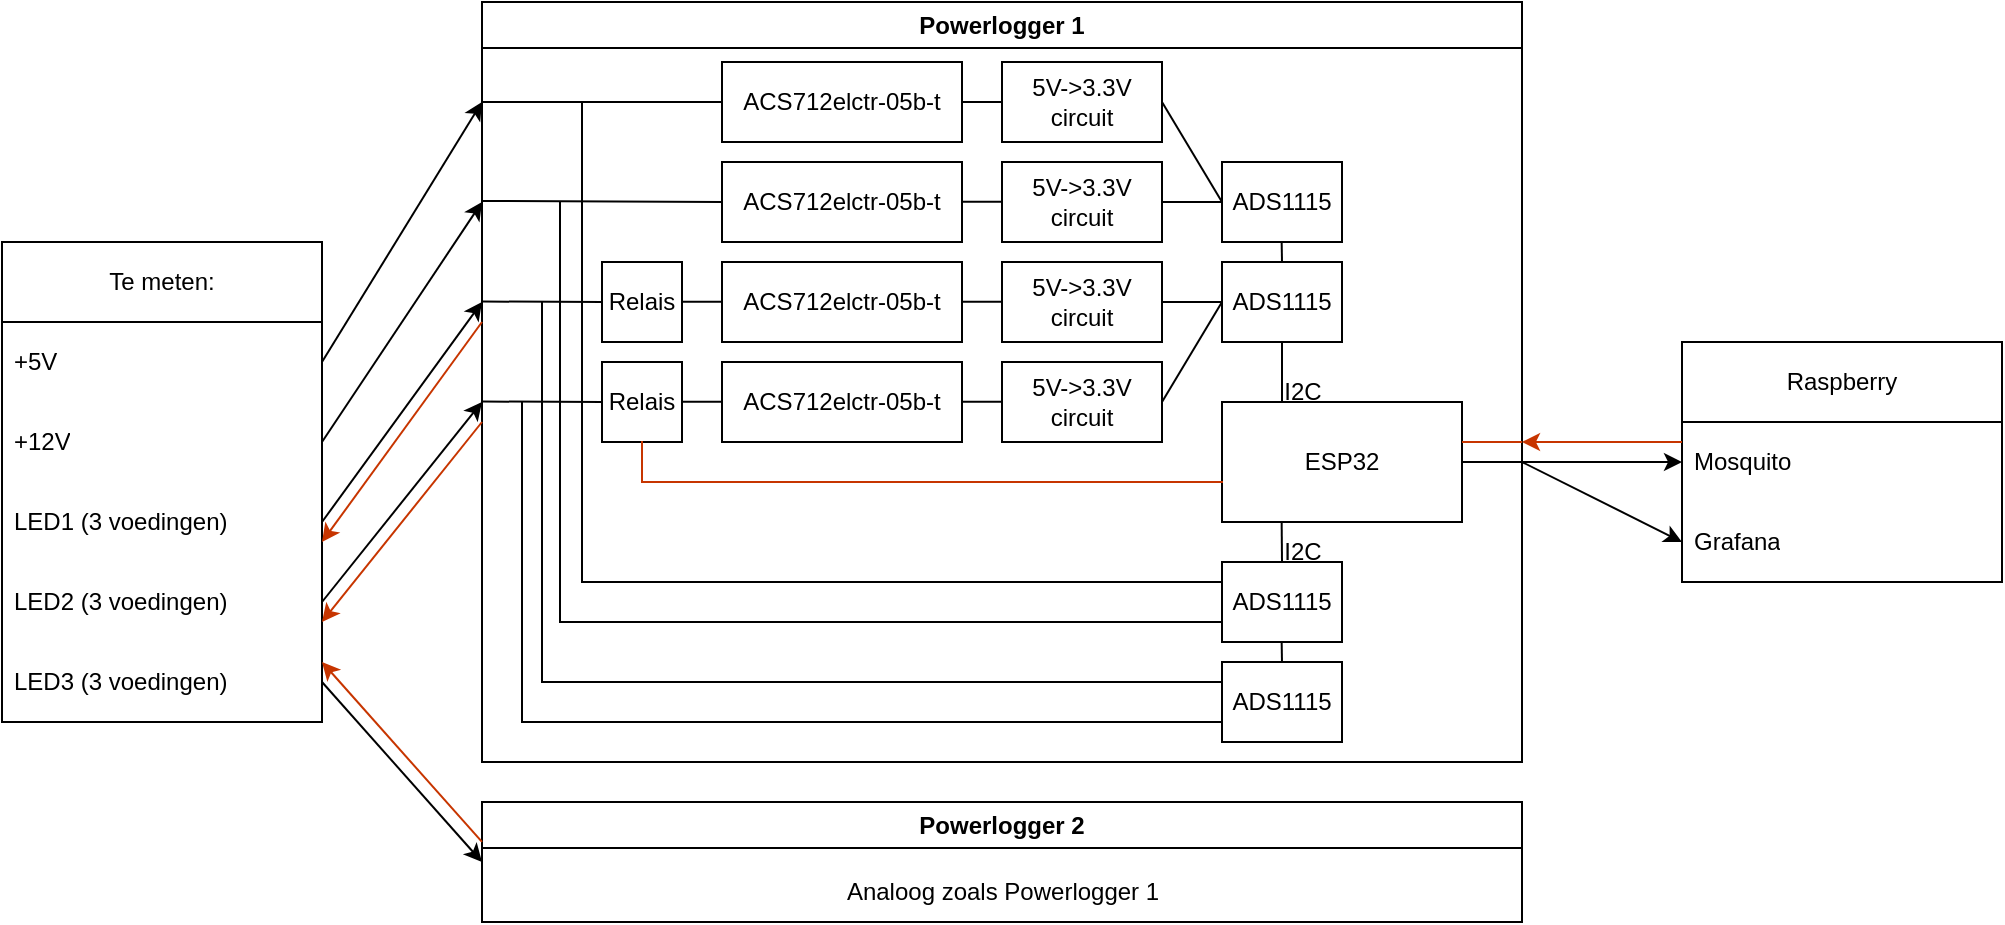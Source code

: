<mxfile version="20.8.16" type="device" pages="2"><diagram name="Pagina-1" id="RGqy23YdHGkljSTFHFan"><mxGraphModel dx="1195" dy="697" grid="0" gridSize="10" guides="1" tooltips="1" connect="1" arrows="1" fold="1" page="1" pageScale="1" pageWidth="1169" pageHeight="827" math="0" shadow="0"><root><mxCell id="0"/><mxCell id="1" parent="0"/><mxCell id="JVjxeGVBL9l6ToArME9A-2" value="Te meten:" style="swimlane;fontStyle=0;childLayout=stackLayout;horizontal=1;startSize=40;horizontalStack=0;resizeParent=1;resizeParentMax=0;resizeLast=0;collapsible=1;marginBottom=0;whiteSpace=wrap;html=1;" vertex="1" parent="1"><mxGeometry x="40" y="160" width="160" height="240" as="geometry"/></mxCell><mxCell id="JVjxeGVBL9l6ToArME9A-3" value="+5V" style="text;strokeColor=none;fillColor=none;align=left;verticalAlign=middle;spacingLeft=4;spacingRight=4;overflow=hidden;points=[[0,0.5],[1,0.5]];portConstraint=eastwest;rotatable=0;whiteSpace=wrap;html=1;" vertex="1" parent="JVjxeGVBL9l6ToArME9A-2"><mxGeometry y="40" width="160" height="40" as="geometry"/></mxCell><mxCell id="JVjxeGVBL9l6ToArME9A-8" value="+12V" style="text;strokeColor=none;fillColor=none;align=left;verticalAlign=middle;spacingLeft=4;spacingRight=4;overflow=hidden;points=[[0,0.5],[1,0.5]];portConstraint=eastwest;rotatable=0;whiteSpace=wrap;html=1;" vertex="1" parent="JVjxeGVBL9l6ToArME9A-2"><mxGeometry y="80" width="160" height="40" as="geometry"/></mxCell><mxCell id="JVjxeGVBL9l6ToArME9A-9" value="LED1 (3 voedingen)" style="text;strokeColor=none;fillColor=none;align=left;verticalAlign=middle;spacingLeft=4;spacingRight=4;overflow=hidden;points=[[0,0.5],[1,0.5]];portConstraint=eastwest;rotatable=0;whiteSpace=wrap;html=1;" vertex="1" parent="JVjxeGVBL9l6ToArME9A-2"><mxGeometry y="120" width="160" height="40" as="geometry"/></mxCell><mxCell id="JVjxeGVBL9l6ToArME9A-10" value="LED2 (3 voedingen)" style="text;strokeColor=none;fillColor=none;align=left;verticalAlign=middle;spacingLeft=4;spacingRight=4;overflow=hidden;points=[[0,0.5],[1,0.5]];portConstraint=eastwest;rotatable=0;whiteSpace=wrap;html=1;" vertex="1" parent="JVjxeGVBL9l6ToArME9A-2"><mxGeometry y="160" width="160" height="40" as="geometry"/></mxCell><mxCell id="JVjxeGVBL9l6ToArME9A-11" value="LED3 (3 voedingen)" style="text;strokeColor=none;fillColor=none;align=left;verticalAlign=middle;spacingLeft=4;spacingRight=4;overflow=hidden;points=[[0,0.5],[1,0.5]];portConstraint=eastwest;rotatable=0;whiteSpace=wrap;html=1;" vertex="1" parent="JVjxeGVBL9l6ToArME9A-2"><mxGeometry y="200" width="160" height="40" as="geometry"/></mxCell><mxCell id="JVjxeGVBL9l6ToArME9A-13" value="Powerlogger 1" style="swimlane;whiteSpace=wrap;html=1;" vertex="1" parent="1"><mxGeometry x="280" y="40" width="520" height="380" as="geometry"/></mxCell><mxCell id="JVjxeGVBL9l6ToArME9A-17" value="ACS712elctr-05b-t" style="rounded=0;whiteSpace=wrap;html=1;" vertex="1" parent="JVjxeGVBL9l6ToArME9A-13"><mxGeometry x="120" y="30" width="120" height="40" as="geometry"/></mxCell><mxCell id="JVjxeGVBL9l6ToArME9A-18" value="ACS712elctr-05b-t" style="rounded=0;whiteSpace=wrap;html=1;" vertex="1" parent="JVjxeGVBL9l6ToArME9A-13"><mxGeometry x="120" y="80" width="120" height="40" as="geometry"/></mxCell><mxCell id="JVjxeGVBL9l6ToArME9A-19" value="Relais" style="rounded=0;whiteSpace=wrap;html=1;" vertex="1" parent="JVjxeGVBL9l6ToArME9A-13"><mxGeometry x="60" y="130" width="40" height="40" as="geometry"/></mxCell><mxCell id="JVjxeGVBL9l6ToArME9A-20" value="Relais" style="rounded=0;whiteSpace=wrap;html=1;" vertex="1" parent="JVjxeGVBL9l6ToArME9A-13"><mxGeometry x="60" y="180" width="40" height="40" as="geometry"/></mxCell><mxCell id="JVjxeGVBL9l6ToArME9A-22" value="ACS712elctr-05b-t" style="rounded=0;whiteSpace=wrap;html=1;" vertex="1" parent="JVjxeGVBL9l6ToArME9A-13"><mxGeometry x="120" y="130" width="120" height="40" as="geometry"/></mxCell><mxCell id="JVjxeGVBL9l6ToArME9A-23" value="ACS712elctr-05b-t" style="rounded=0;whiteSpace=wrap;html=1;" vertex="1" parent="JVjxeGVBL9l6ToArME9A-13"><mxGeometry x="120" y="180" width="120" height="40" as="geometry"/></mxCell><mxCell id="JVjxeGVBL9l6ToArME9A-26" value="5V-&amp;gt;3.3V&lt;br&gt;circuit" style="rounded=0;whiteSpace=wrap;html=1;" vertex="1" parent="JVjxeGVBL9l6ToArME9A-13"><mxGeometry x="260" y="30" width="80" height="40" as="geometry"/></mxCell><mxCell id="JVjxeGVBL9l6ToArME9A-27" value="5V-&amp;gt;3.3V&lt;br&gt;circuit" style="rounded=0;whiteSpace=wrap;html=1;" vertex="1" parent="JVjxeGVBL9l6ToArME9A-13"><mxGeometry x="260" y="80" width="80" height="40" as="geometry"/></mxCell><mxCell id="JVjxeGVBL9l6ToArME9A-28" value="5V-&amp;gt;3.3V&lt;br&gt;circuit" style="rounded=0;whiteSpace=wrap;html=1;" vertex="1" parent="JVjxeGVBL9l6ToArME9A-13"><mxGeometry x="260" y="130" width="80" height="40" as="geometry"/></mxCell><mxCell id="JVjxeGVBL9l6ToArME9A-29" value="5V-&amp;gt;3.3V&lt;br&gt;circuit" style="rounded=0;whiteSpace=wrap;html=1;" vertex="1" parent="JVjxeGVBL9l6ToArME9A-13"><mxGeometry x="260" y="180" width="80" height="40" as="geometry"/></mxCell><mxCell id="JVjxeGVBL9l6ToArME9A-31" value="ADS1115" style="rounded=0;whiteSpace=wrap;html=1;" vertex="1" parent="JVjxeGVBL9l6ToArME9A-13"><mxGeometry x="370" y="80" width="60" height="40" as="geometry"/></mxCell><mxCell id="JVjxeGVBL9l6ToArME9A-32" value="ADS1115" style="rounded=0;whiteSpace=wrap;html=1;" vertex="1" parent="JVjxeGVBL9l6ToArME9A-13"><mxGeometry x="370" y="130" width="60" height="40" as="geometry"/></mxCell><mxCell id="JVjxeGVBL9l6ToArME9A-35" value="ADS1115" style="rounded=0;whiteSpace=wrap;html=1;" vertex="1" parent="JVjxeGVBL9l6ToArME9A-13"><mxGeometry x="370" y="280" width="60" height="40" as="geometry"/></mxCell><mxCell id="JVjxeGVBL9l6ToArME9A-36" value="ADS1115" style="rounded=0;whiteSpace=wrap;html=1;" vertex="1" parent="JVjxeGVBL9l6ToArME9A-13"><mxGeometry x="370" y="330" width="60" height="40" as="geometry"/></mxCell><mxCell id="JVjxeGVBL9l6ToArME9A-37" value="ESP32" style="rounded=0;whiteSpace=wrap;html=1;" vertex="1" parent="JVjxeGVBL9l6ToArME9A-13"><mxGeometry x="370" y="200" width="120" height="60" as="geometry"/></mxCell><mxCell id="JVjxeGVBL9l6ToArME9A-53" value="" style="endArrow=none;html=1;rounded=0;entryX=0;entryY=0.5;entryDx=0;entryDy=0;" edge="1" parent="JVjxeGVBL9l6ToArME9A-13" target="JVjxeGVBL9l6ToArME9A-18"><mxGeometry width="50" height="50" relative="1" as="geometry"><mxPoint y="99.5" as="sourcePoint"/><mxPoint x="80" y="99.5" as="targetPoint"/></mxGeometry></mxCell><mxCell id="JVjxeGVBL9l6ToArME9A-56" value="" style="endArrow=none;html=1;rounded=0;exitX=1;exitY=0.5;exitDx=0;exitDy=0;entryX=0;entryY=0.5;entryDx=0;entryDy=0;" edge="1" parent="JVjxeGVBL9l6ToArME9A-13" source="JVjxeGVBL9l6ToArME9A-17" target="JVjxeGVBL9l6ToArME9A-26"><mxGeometry width="50" height="50" relative="1" as="geometry"><mxPoint x="230" y="140" as="sourcePoint"/><mxPoint x="280" y="90" as="targetPoint"/></mxGeometry></mxCell><mxCell id="JVjxeGVBL9l6ToArME9A-77" value="" style="endArrow=none;html=1;rounded=0;exitX=1;exitY=0.5;exitDx=0;exitDy=0;entryX=0;entryY=0.5;entryDx=0;entryDy=0;" edge="1" parent="JVjxeGVBL9l6ToArME9A-13"><mxGeometry width="50" height="50" relative="1" as="geometry"><mxPoint x="240" y="99.88" as="sourcePoint"/><mxPoint x="260" y="99.88" as="targetPoint"/></mxGeometry></mxCell><mxCell id="JVjxeGVBL9l6ToArME9A-78" value="" style="endArrow=none;html=1;rounded=0;exitX=1;exitY=0.5;exitDx=0;exitDy=0;entryX=0;entryY=0.5;entryDx=0;entryDy=0;" edge="1" parent="JVjxeGVBL9l6ToArME9A-13"><mxGeometry width="50" height="50" relative="1" as="geometry"><mxPoint x="240" y="149.88" as="sourcePoint"/><mxPoint x="260" y="149.88" as="targetPoint"/></mxGeometry></mxCell><mxCell id="JVjxeGVBL9l6ToArME9A-79" value="" style="endArrow=none;html=1;rounded=0;exitX=1;exitY=0.5;exitDx=0;exitDy=0;entryX=0;entryY=0.5;entryDx=0;entryDy=0;" edge="1" parent="JVjxeGVBL9l6ToArME9A-13"><mxGeometry width="50" height="50" relative="1" as="geometry"><mxPoint x="240" y="199.88" as="sourcePoint"/><mxPoint x="260" y="199.88" as="targetPoint"/></mxGeometry></mxCell><mxCell id="JVjxeGVBL9l6ToArME9A-80" value="" style="endArrow=none;html=1;rounded=0;exitX=1;exitY=0.5;exitDx=0;exitDy=0;entryX=0;entryY=0.5;entryDx=0;entryDy=0;" edge="1" parent="JVjxeGVBL9l6ToArME9A-13"><mxGeometry width="50" height="50" relative="1" as="geometry"><mxPoint x="100" y="199.88" as="sourcePoint"/><mxPoint x="120" y="199.88" as="targetPoint"/></mxGeometry></mxCell><mxCell id="JVjxeGVBL9l6ToArME9A-81" value="" style="endArrow=none;html=1;rounded=0;exitX=1;exitY=0.5;exitDx=0;exitDy=0;entryX=0;entryY=0.5;entryDx=0;entryDy=0;" edge="1" parent="JVjxeGVBL9l6ToArME9A-13"><mxGeometry width="50" height="50" relative="1" as="geometry"><mxPoint x="100" y="149.88" as="sourcePoint"/><mxPoint x="120" y="149.88" as="targetPoint"/></mxGeometry></mxCell><mxCell id="JVjxeGVBL9l6ToArME9A-83" value="" style="endArrow=none;html=1;rounded=0;exitX=1;exitY=0.5;exitDx=0;exitDy=0;entryX=0;entryY=0.5;entryDx=0;entryDy=0;" edge="1" parent="JVjxeGVBL9l6ToArME9A-13" target="JVjxeGVBL9l6ToArME9A-19"><mxGeometry width="50" height="50" relative="1" as="geometry"><mxPoint y="149.76" as="sourcePoint"/><mxPoint x="20" y="150" as="targetPoint"/></mxGeometry></mxCell><mxCell id="JVjxeGVBL9l6ToArME9A-84" value="" style="endArrow=none;html=1;rounded=0;exitX=1;exitY=0.5;exitDx=0;exitDy=0;entryX=0;entryY=0.5;entryDx=0;entryDy=0;" edge="1" parent="JVjxeGVBL9l6ToArME9A-13" target="JVjxeGVBL9l6ToArME9A-20"><mxGeometry width="50" height="50" relative="1" as="geometry"><mxPoint y="199.76" as="sourcePoint"/><mxPoint x="20" y="199.76" as="targetPoint"/></mxGeometry></mxCell><mxCell id="JVjxeGVBL9l6ToArME9A-85" value="" style="endArrow=none;html=1;rounded=0;entryX=1;entryY=0.5;entryDx=0;entryDy=0;exitX=0;exitY=0.5;exitDx=0;exitDy=0;" edge="1" parent="JVjxeGVBL9l6ToArME9A-13" source="JVjxeGVBL9l6ToArME9A-31" target="JVjxeGVBL9l6ToArME9A-26"><mxGeometry width="50" height="50" relative="1" as="geometry"><mxPoint x="130" y="180" as="sourcePoint"/><mxPoint x="180" y="130" as="targetPoint"/></mxGeometry></mxCell><mxCell id="JVjxeGVBL9l6ToArME9A-86" value="" style="endArrow=none;html=1;rounded=0;entryX=1;entryY=0.5;entryDx=0;entryDy=0;exitX=0;exitY=0.5;exitDx=0;exitDy=0;" edge="1" parent="JVjxeGVBL9l6ToArME9A-13" source="JVjxeGVBL9l6ToArME9A-31" target="JVjxeGVBL9l6ToArME9A-27"><mxGeometry width="50" height="50" relative="1" as="geometry"><mxPoint x="130" y="180" as="sourcePoint"/><mxPoint x="180" y="130" as="targetPoint"/></mxGeometry></mxCell><mxCell id="JVjxeGVBL9l6ToArME9A-87" value="" style="endArrow=none;html=1;rounded=0;entryX=1;entryY=0.5;entryDx=0;entryDy=0;exitX=0;exitY=0.5;exitDx=0;exitDy=0;" edge="1" parent="JVjxeGVBL9l6ToArME9A-13" source="JVjxeGVBL9l6ToArME9A-32" target="JVjxeGVBL9l6ToArME9A-28"><mxGeometry width="50" height="50" relative="1" as="geometry"><mxPoint x="130" y="180" as="sourcePoint"/><mxPoint x="180" y="130" as="targetPoint"/></mxGeometry></mxCell><mxCell id="JVjxeGVBL9l6ToArME9A-88" value="" style="endArrow=none;html=1;rounded=0;entryX=1;entryY=0.5;entryDx=0;entryDy=0;exitX=0;exitY=0.5;exitDx=0;exitDy=0;" edge="1" parent="JVjxeGVBL9l6ToArME9A-13" source="JVjxeGVBL9l6ToArME9A-32" target="JVjxeGVBL9l6ToArME9A-29"><mxGeometry width="50" height="50" relative="1" as="geometry"><mxPoint x="130" y="180" as="sourcePoint"/><mxPoint x="180" y="130" as="targetPoint"/></mxGeometry></mxCell><mxCell id="JVjxeGVBL9l6ToArME9A-93" value="" style="shape=partialRectangle;whiteSpace=wrap;html=1;top=0;left=0;fillColor=none;direction=south;" vertex="1" parent="JVjxeGVBL9l6ToArME9A-13"><mxGeometry x="50" y="50" width="270" height="240" as="geometry"/></mxCell><mxCell id="JVjxeGVBL9l6ToArME9A-95" value="" style="shape=partialRectangle;whiteSpace=wrap;html=1;top=0;left=0;fillColor=none;direction=south;" vertex="1" parent="JVjxeGVBL9l6ToArME9A-13"><mxGeometry x="39" y="100" width="281" height="210" as="geometry"/></mxCell><mxCell id="JVjxeGVBL9l6ToArME9A-96" value="" style="shape=partialRectangle;whiteSpace=wrap;html=1;top=0;left=0;fillColor=none;direction=south;" vertex="1" parent="JVjxeGVBL9l6ToArME9A-13"><mxGeometry x="30" y="150" width="290" height="190" as="geometry"/></mxCell><mxCell id="JVjxeGVBL9l6ToArME9A-97" value="" style="shape=partialRectangle;whiteSpace=wrap;html=1;top=0;left=0;fillColor=none;direction=south;" vertex="1" parent="JVjxeGVBL9l6ToArME9A-13"><mxGeometry x="20" y="200" width="300" height="160" as="geometry"/></mxCell><mxCell id="JVjxeGVBL9l6ToArME9A-98" value="" style="endArrow=none;html=1;rounded=0;entryX=0;entryY=0.25;entryDx=0;entryDy=0;" edge="1" parent="JVjxeGVBL9l6ToArME9A-13" target="JVjxeGVBL9l6ToArME9A-35"><mxGeometry width="50" height="50" relative="1" as="geometry"><mxPoint x="320" y="290" as="sourcePoint"/><mxPoint x="370" y="240" as="targetPoint"/></mxGeometry></mxCell><mxCell id="JVjxeGVBL9l6ToArME9A-99" value="" style="endArrow=none;html=1;rounded=0;entryX=0;entryY=0.25;entryDx=0;entryDy=0;" edge="1" parent="JVjxeGVBL9l6ToArME9A-13"><mxGeometry width="50" height="50" relative="1" as="geometry"><mxPoint x="320" y="310" as="sourcePoint"/><mxPoint x="370" y="310" as="targetPoint"/></mxGeometry></mxCell><mxCell id="JVjxeGVBL9l6ToArME9A-100" value="" style="endArrow=none;html=1;rounded=0;entryX=0;entryY=0.25;entryDx=0;entryDy=0;" edge="1" parent="JVjxeGVBL9l6ToArME9A-13"><mxGeometry width="50" height="50" relative="1" as="geometry"><mxPoint x="320" y="340" as="sourcePoint"/><mxPoint x="370" y="340" as="targetPoint"/></mxGeometry></mxCell><mxCell id="JVjxeGVBL9l6ToArME9A-101" value="" style="endArrow=none;html=1;rounded=0;entryX=0;entryY=0.25;entryDx=0;entryDy=0;" edge="1" parent="JVjxeGVBL9l6ToArME9A-13"><mxGeometry width="50" height="50" relative="1" as="geometry"><mxPoint x="320" y="360" as="sourcePoint"/><mxPoint x="370" y="360" as="targetPoint"/></mxGeometry></mxCell><mxCell id="JVjxeGVBL9l6ToArME9A-102" value="" style="endArrow=none;html=1;rounded=0;entryX=0.5;entryY=1;entryDx=0;entryDy=0;exitX=0.25;exitY=0;exitDx=0;exitDy=0;" edge="1" parent="JVjxeGVBL9l6ToArME9A-13" source="JVjxeGVBL9l6ToArME9A-37" target="JVjxeGVBL9l6ToArME9A-32"><mxGeometry width="50" height="50" relative="1" as="geometry"><mxPoint x="375" y="170" as="sourcePoint"/><mxPoint x="425" y="170" as="targetPoint"/></mxGeometry></mxCell><mxCell id="JVjxeGVBL9l6ToArME9A-103" value="" style="endArrow=none;html=1;rounded=0;entryX=0.5;entryY=1;entryDx=0;entryDy=0;" edge="1" parent="JVjxeGVBL9l6ToArME9A-13"><mxGeometry width="50" height="50" relative="1" as="geometry"><mxPoint x="400" y="130" as="sourcePoint"/><mxPoint x="399.83" y="120" as="targetPoint"/></mxGeometry></mxCell><mxCell id="JVjxeGVBL9l6ToArME9A-104" value="" style="endArrow=none;html=1;rounded=0;entryX=0.5;entryY=1;entryDx=0;entryDy=0;" edge="1" parent="JVjxeGVBL9l6ToArME9A-13"><mxGeometry width="50" height="50" relative="1" as="geometry"><mxPoint x="400" y="280" as="sourcePoint"/><mxPoint x="399.83" y="260" as="targetPoint"/></mxGeometry></mxCell><mxCell id="JVjxeGVBL9l6ToArME9A-105" value="" style="endArrow=none;html=1;rounded=0;entryX=0.5;entryY=1;entryDx=0;entryDy=0;" edge="1" parent="JVjxeGVBL9l6ToArME9A-13"><mxGeometry width="50" height="50" relative="1" as="geometry"><mxPoint x="400" y="330" as="sourcePoint"/><mxPoint x="399.83" y="320" as="targetPoint"/></mxGeometry></mxCell><mxCell id="JVjxeGVBL9l6ToArME9A-106" value="I2C" style="text;html=1;align=center;verticalAlign=middle;resizable=0;points=[];autosize=1;strokeColor=none;fillColor=none;" vertex="1" parent="JVjxeGVBL9l6ToArME9A-13"><mxGeometry x="390" y="260" width="40" height="30" as="geometry"/></mxCell><mxCell id="JVjxeGVBL9l6ToArME9A-107" value="I2C" style="text;html=1;align=center;verticalAlign=middle;resizable=0;points=[];autosize=1;strokeColor=none;fillColor=none;" vertex="1" parent="JVjxeGVBL9l6ToArME9A-13"><mxGeometry x="390" y="180" width="40" height="30" as="geometry"/></mxCell><mxCell id="JVjxeGVBL9l6ToArME9A-113" value="" style="endArrow=none;html=1;rounded=0;exitX=1;exitY=0.5;exitDx=0;exitDy=0;fillColor=#fa6800;strokeColor=#C73500;" edge="1" parent="JVjxeGVBL9l6ToArME9A-13"><mxGeometry width="50" height="50" relative="1" as="geometry"><mxPoint x="490" y="220" as="sourcePoint"/><mxPoint x="520" y="220" as="targetPoint"/></mxGeometry></mxCell><mxCell id="JVjxeGVBL9l6ToArME9A-116" value="" style="shape=partialRectangle;whiteSpace=wrap;html=1;top=0;left=0;fillColor=none;direction=south;fontColor=#000000;strokeColor=#C73500;" vertex="1" parent="JVjxeGVBL9l6ToArME9A-13"><mxGeometry x="80" y="220" width="290" height="20" as="geometry"/></mxCell><mxCell id="JVjxeGVBL9l6ToArME9A-14" value="Powerlogger 2" style="swimlane;whiteSpace=wrap;html=1;" vertex="1" parent="1"><mxGeometry x="280" y="440" width="520" height="60" as="geometry"/></mxCell><mxCell id="JVjxeGVBL9l6ToArME9A-38" value="Analoog zoals Powerlogger 1" style="text;html=1;align=center;verticalAlign=middle;resizable=0;points=[];autosize=1;strokeColor=none;fillColor=none;" vertex="1" parent="JVjxeGVBL9l6ToArME9A-14"><mxGeometry x="170" y="30" width="180" height="30" as="geometry"/></mxCell><mxCell id="JVjxeGVBL9l6ToArME9A-39" value="Raspberry" style="swimlane;fontStyle=0;childLayout=stackLayout;horizontal=1;startSize=40;horizontalStack=0;resizeParent=1;resizeParentMax=0;resizeLast=0;collapsible=1;marginBottom=0;whiteSpace=wrap;html=1;" vertex="1" parent="1"><mxGeometry x="880" y="210" width="160" height="120" as="geometry"/></mxCell><mxCell id="JVjxeGVBL9l6ToArME9A-43" value="Mosquito" style="text;strokeColor=none;fillColor=none;align=left;verticalAlign=middle;spacingLeft=4;spacingRight=4;overflow=hidden;points=[[0,0.5],[1,0.5]];portConstraint=eastwest;rotatable=0;whiteSpace=wrap;html=1;" vertex="1" parent="JVjxeGVBL9l6ToArME9A-39"><mxGeometry y="40" width="160" height="40" as="geometry"/></mxCell><mxCell id="JVjxeGVBL9l6ToArME9A-44" value="Grafana" style="text;strokeColor=none;fillColor=none;align=left;verticalAlign=middle;spacingLeft=4;spacingRight=4;overflow=hidden;points=[[0,0.5],[1,0.5]];portConstraint=eastwest;rotatable=0;whiteSpace=wrap;html=1;" vertex="1" parent="JVjxeGVBL9l6ToArME9A-39"><mxGeometry y="80" width="160" height="40" as="geometry"/></mxCell><mxCell id="JVjxeGVBL9l6ToArME9A-47" value="" style="endArrow=classic;html=1;rounded=0;exitX=1;exitY=0.5;exitDx=0;exitDy=0;" edge="1" parent="1" source="JVjxeGVBL9l6ToArME9A-3"><mxGeometry width="50" height="50" relative="1" as="geometry"><mxPoint x="450" y="380" as="sourcePoint"/><mxPoint x="280" y="90" as="targetPoint"/></mxGeometry></mxCell><mxCell id="JVjxeGVBL9l6ToArME9A-48" value="" style="endArrow=classic;html=1;rounded=0;exitX=1;exitY=0.5;exitDx=0;exitDy=0;" edge="1" parent="1" source="JVjxeGVBL9l6ToArME9A-8"><mxGeometry width="50" height="50" relative="1" as="geometry"><mxPoint x="450" y="380" as="sourcePoint"/><mxPoint x="280" y="140" as="targetPoint"/></mxGeometry></mxCell><mxCell id="JVjxeGVBL9l6ToArME9A-49" value="" style="endArrow=classic;html=1;rounded=0;exitX=1;exitY=0.5;exitDx=0;exitDy=0;" edge="1" parent="1" source="JVjxeGVBL9l6ToArME9A-9"><mxGeometry width="50" height="50" relative="1" as="geometry"><mxPoint x="450" y="380" as="sourcePoint"/><mxPoint x="280" y="190" as="targetPoint"/></mxGeometry></mxCell><mxCell id="JVjxeGVBL9l6ToArME9A-50" value="" style="endArrow=classic;html=1;rounded=0;exitX=1;exitY=0.5;exitDx=0;exitDy=0;" edge="1" parent="1" source="JVjxeGVBL9l6ToArME9A-10"><mxGeometry width="50" height="50" relative="1" as="geometry"><mxPoint x="450" y="380" as="sourcePoint"/><mxPoint x="280" y="240" as="targetPoint"/></mxGeometry></mxCell><mxCell id="JVjxeGVBL9l6ToArME9A-51" value="" style="endArrow=classic;html=1;rounded=0;exitX=1;exitY=0.5;exitDx=0;exitDy=0;entryX=0;entryY=0.5;entryDx=0;entryDy=0;" edge="1" parent="1" source="JVjxeGVBL9l6ToArME9A-11" target="JVjxeGVBL9l6ToArME9A-14"><mxGeometry width="50" height="50" relative="1" as="geometry"><mxPoint x="450" y="380" as="sourcePoint"/><mxPoint x="500" y="330" as="targetPoint"/></mxGeometry></mxCell><mxCell id="JVjxeGVBL9l6ToArME9A-52" value="" style="endArrow=none;html=1;rounded=0;entryX=0;entryY=0.5;entryDx=0;entryDy=0;" edge="1" parent="1" target="JVjxeGVBL9l6ToArME9A-17"><mxGeometry width="50" height="50" relative="1" as="geometry"><mxPoint x="280" y="90" as="sourcePoint"/><mxPoint x="500" y="330" as="targetPoint"/></mxGeometry></mxCell><mxCell id="JVjxeGVBL9l6ToArME9A-108" value="" style="endArrow=none;html=1;rounded=0;exitX=1;exitY=0.5;exitDx=0;exitDy=0;" edge="1" parent="1" source="JVjxeGVBL9l6ToArME9A-37"><mxGeometry width="50" height="50" relative="1" as="geometry"><mxPoint x="510" y="330" as="sourcePoint"/><mxPoint x="800" y="270" as="targetPoint"/></mxGeometry></mxCell><mxCell id="JVjxeGVBL9l6ToArME9A-109" value="" style="endArrow=classic;html=1;rounded=0;entryX=0;entryY=0.5;entryDx=0;entryDy=0;" edge="1" parent="1" target="JVjxeGVBL9l6ToArME9A-43"><mxGeometry width="50" height="50" relative="1" as="geometry"><mxPoint x="800" y="270" as="sourcePoint"/><mxPoint x="560" y="280" as="targetPoint"/></mxGeometry></mxCell><mxCell id="JVjxeGVBL9l6ToArME9A-110" value="" style="endArrow=classic;html=1;rounded=0;entryX=0;entryY=0.5;entryDx=0;entryDy=0;" edge="1" parent="1" target="JVjxeGVBL9l6ToArME9A-44"><mxGeometry width="50" height="50" relative="1" as="geometry"><mxPoint x="800" y="270" as="sourcePoint"/><mxPoint x="910.0" y="320.0" as="targetPoint"/></mxGeometry></mxCell><mxCell id="JVjxeGVBL9l6ToArME9A-112" value="" style="endArrow=classic;html=1;rounded=0;fillColor=#fa6800;strokeColor=#C73500;" edge="1" parent="1"><mxGeometry width="50" height="50" relative="1" as="geometry"><mxPoint x="880" y="260" as="sourcePoint"/><mxPoint x="800" y="260" as="targetPoint"/></mxGeometry></mxCell><mxCell id="JVjxeGVBL9l6ToArME9A-117" value="" style="endArrow=classic;html=1;rounded=0;fillColor=#fa6800;strokeColor=#C73500;" edge="1" parent="1"><mxGeometry width="50" height="50" relative="1" as="geometry"><mxPoint x="280" y="200" as="sourcePoint"/><mxPoint x="200" y="310" as="targetPoint"/></mxGeometry></mxCell><mxCell id="JVjxeGVBL9l6ToArME9A-118" value="" style="endArrow=classic;html=1;rounded=0;fillColor=#fa6800;strokeColor=#C73500;entryX=1;entryY=0.749;entryDx=0;entryDy=0;entryPerimeter=0;" edge="1" parent="1" target="JVjxeGVBL9l6ToArME9A-10"><mxGeometry width="50" height="50" relative="1" as="geometry"><mxPoint x="280" y="250" as="sourcePoint"/><mxPoint x="200.0" y="360.0" as="targetPoint"/></mxGeometry></mxCell><mxCell id="JVjxeGVBL9l6ToArME9A-119" value="" style="endArrow=classic;html=1;rounded=0;fillColor=#fa6800;strokeColor=#C73500;exitX=0;exitY=0.333;exitDx=0;exitDy=0;exitPerimeter=0;" edge="1" parent="1" source="JVjxeGVBL9l6ToArME9A-14"><mxGeometry width="50" height="50" relative="1" as="geometry"><mxPoint x="300" y="220" as="sourcePoint"/><mxPoint x="200" y="370" as="targetPoint"/></mxGeometry></mxCell></root></mxGraphModel></diagram><diagram id="JyrYst3s_WyepUrxFMd1" name="Pagina-2"><mxGraphModel dx="819" dy="478" grid="0" gridSize="10" guides="1" tooltips="1" connect="1" arrows="1" fold="1" page="1" pageScale="1" pageWidth="1169" pageHeight="827" math="0" shadow="0"><root><mxCell id="0"/><mxCell id="1" parent="0"/><mxCell id="TASJ1pcbCM4xTEXVzLKM-5" value="" style="edgeStyle=orthogonalEdgeStyle;rounded=0;orthogonalLoop=1;jettySize=auto;html=1;" edge="1" parent="1" source="TASJ1pcbCM4xTEXVzLKM-1" target="TASJ1pcbCM4xTEXVzLKM-2"><mxGeometry relative="1" as="geometry"/></mxCell><mxCell id="TASJ1pcbCM4xTEXVzLKM-1" value="Start" style="rounded=1;whiteSpace=wrap;html=1;fillColor=none;" vertex="1" parent="1"><mxGeometry x="530" y="130" width="120" height="40" as="geometry"/></mxCell><mxCell id="TASJ1pcbCM4xTEXVzLKM-6" value="" style="edgeStyle=orthogonalEdgeStyle;rounded=0;orthogonalLoop=1;jettySize=auto;html=1;" edge="1" parent="1" source="TASJ1pcbCM4xTEXVzLKM-2" target="TASJ1pcbCM4xTEXVzLKM-3"><mxGeometry relative="1" as="geometry"/></mxCell><mxCell id="TASJ1pcbCM4xTEXVzLKM-2" value="Relais testen &amp;amp; kallibreren" style="rounded=1;whiteSpace=wrap;html=1;fillColor=none;" vertex="1" parent="1"><mxGeometry x="530" y="210" width="120" height="40" as="geometry"/></mxCell><mxCell id="TASJ1pcbCM4xTEXVzLKM-7" value="" style="edgeStyle=orthogonalEdgeStyle;rounded=0;orthogonalLoop=1;jettySize=auto;html=1;" edge="1" parent="1" source="TASJ1pcbCM4xTEXVzLKM-3" target="TASJ1pcbCM4xTEXVzLKM-4"><mxGeometry relative="1" as="geometry"/></mxCell><mxCell id="TASJ1pcbCM4xTEXVzLKM-3" value="Stroom &amp;amp; Spanningsmeting van alle kanalen" style="rounded=1;whiteSpace=wrap;html=1;fillColor=none;" vertex="1" parent="1"><mxGeometry x="530" y="290" width="120" height="80" as="geometry"/></mxCell><mxCell id="TASJ1pcbCM4xTEXVzLKM-4" value="publishen naar broker" style="rounded=1;whiteSpace=wrap;html=1;fillColor=none;" vertex="1" parent="1"><mxGeometry x="530" y="410" width="120" height="40" as="geometry"/></mxCell><mxCell id="TASJ1pcbCM4xTEXVzLKM-8" value="" style="endArrow=none;html=1;rounded=0;exitX=0.5;exitY=1;exitDx=0;exitDy=0;" edge="1" parent="1" source="TASJ1pcbCM4xTEXVzLKM-4"><mxGeometry width="50" height="50" relative="1" as="geometry"><mxPoint x="610" y="540" as="sourcePoint"/><mxPoint x="590" y="490" as="targetPoint"/></mxGeometry></mxCell><mxCell id="TASJ1pcbCM4xTEXVzLKM-9" value="" style="endArrow=none;html=1;rounded=0;" edge="1" parent="1"><mxGeometry width="50" height="50" relative="1" as="geometry"><mxPoint x="590" y="490" as="sourcePoint"/><mxPoint x="690" y="490" as="targetPoint"/></mxGeometry></mxCell><mxCell id="TASJ1pcbCM4xTEXVzLKM-10" value="" style="endArrow=none;html=1;rounded=0;" edge="1" parent="1"><mxGeometry width="50" height="50" relative="1" as="geometry"><mxPoint x="690" y="490" as="sourcePoint"/><mxPoint x="690" y="90" as="targetPoint"/></mxGeometry></mxCell><mxCell id="TASJ1pcbCM4xTEXVzLKM-11" value="" style="endArrow=none;html=1;rounded=0;" edge="1" parent="1"><mxGeometry width="50" height="50" relative="1" as="geometry"><mxPoint x="590" y="90" as="sourcePoint"/><mxPoint x="690" y="90" as="targetPoint"/></mxGeometry></mxCell><mxCell id="TASJ1pcbCM4xTEXVzLKM-12" value="" style="endArrow=classic;html=1;rounded=0;entryX=0.5;entryY=0;entryDx=0;entryDy=0;" edge="1" parent="1" target="TASJ1pcbCM4xTEXVzLKM-1"><mxGeometry width="50" height="50" relative="1" as="geometry"><mxPoint x="590" y="90" as="sourcePoint"/><mxPoint x="610" y="100" as="targetPoint"/></mxGeometry></mxCell></root></mxGraphModel></diagram></mxfile>